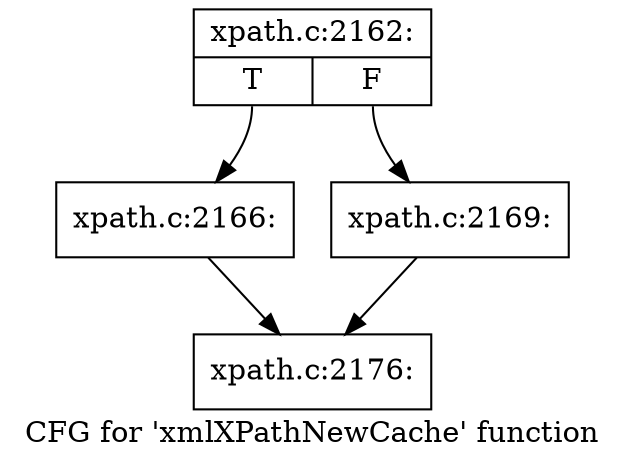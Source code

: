 digraph "CFG for 'xmlXPathNewCache' function" {
	label="CFG for 'xmlXPathNewCache' function";

	Node0x55e6b2ab0000 [shape=record,label="{xpath.c:2162:|{<s0>T|<s1>F}}"];
	Node0x55e6b2ab0000:s0 -> Node0x55e6b2ab0990;
	Node0x55e6b2ab0000:s1 -> Node0x55e6b2ab09e0;
	Node0x55e6b2ab0990 [shape=record,label="{xpath.c:2166:}"];
	Node0x55e6b2ab0990 -> Node0x55e6b2ab0050;
	Node0x55e6b2ab09e0 [shape=record,label="{xpath.c:2169:}"];
	Node0x55e6b2ab09e0 -> Node0x55e6b2ab0050;
	Node0x55e6b2ab0050 [shape=record,label="{xpath.c:2176:}"];
}
